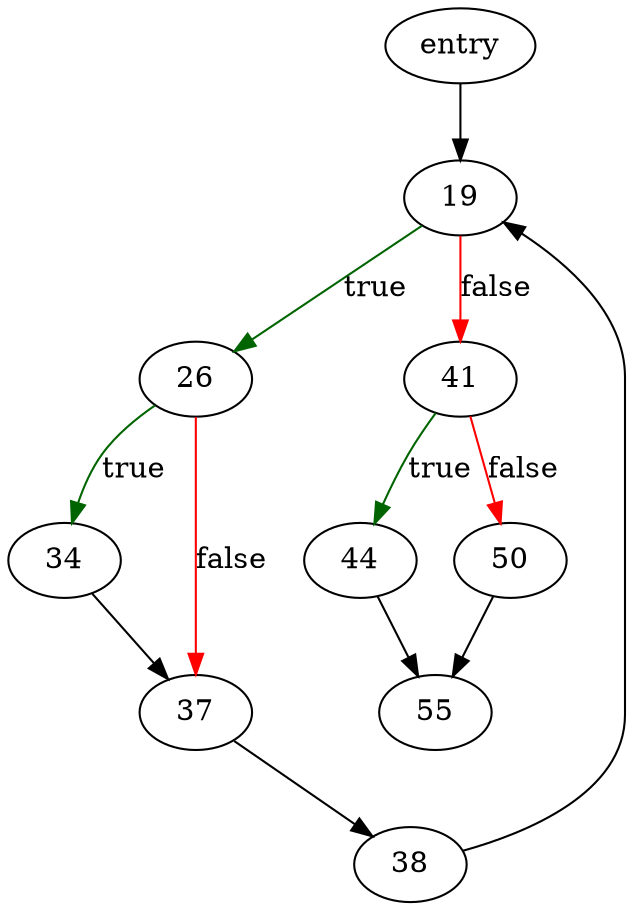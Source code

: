digraph "displayStatLine" {
	// Node definitions.
	5 [label=entry];
	19;
	26;
	34;
	37;
	38;
	41;
	44;
	50;
	55;

	// Edge definitions.
	5 -> 19;
	19 -> 26 [
		color=darkgreen
		label=true
	];
	19 -> 41 [
		color=red
		label=false
	];
	26 -> 34 [
		color=darkgreen
		label=true
	];
	26 -> 37 [
		color=red
		label=false
	];
	34 -> 37;
	37 -> 38;
	38 -> 19;
	41 -> 44 [
		color=darkgreen
		label=true
	];
	41 -> 50 [
		color=red
		label=false
	];
	44 -> 55;
	50 -> 55;
}
